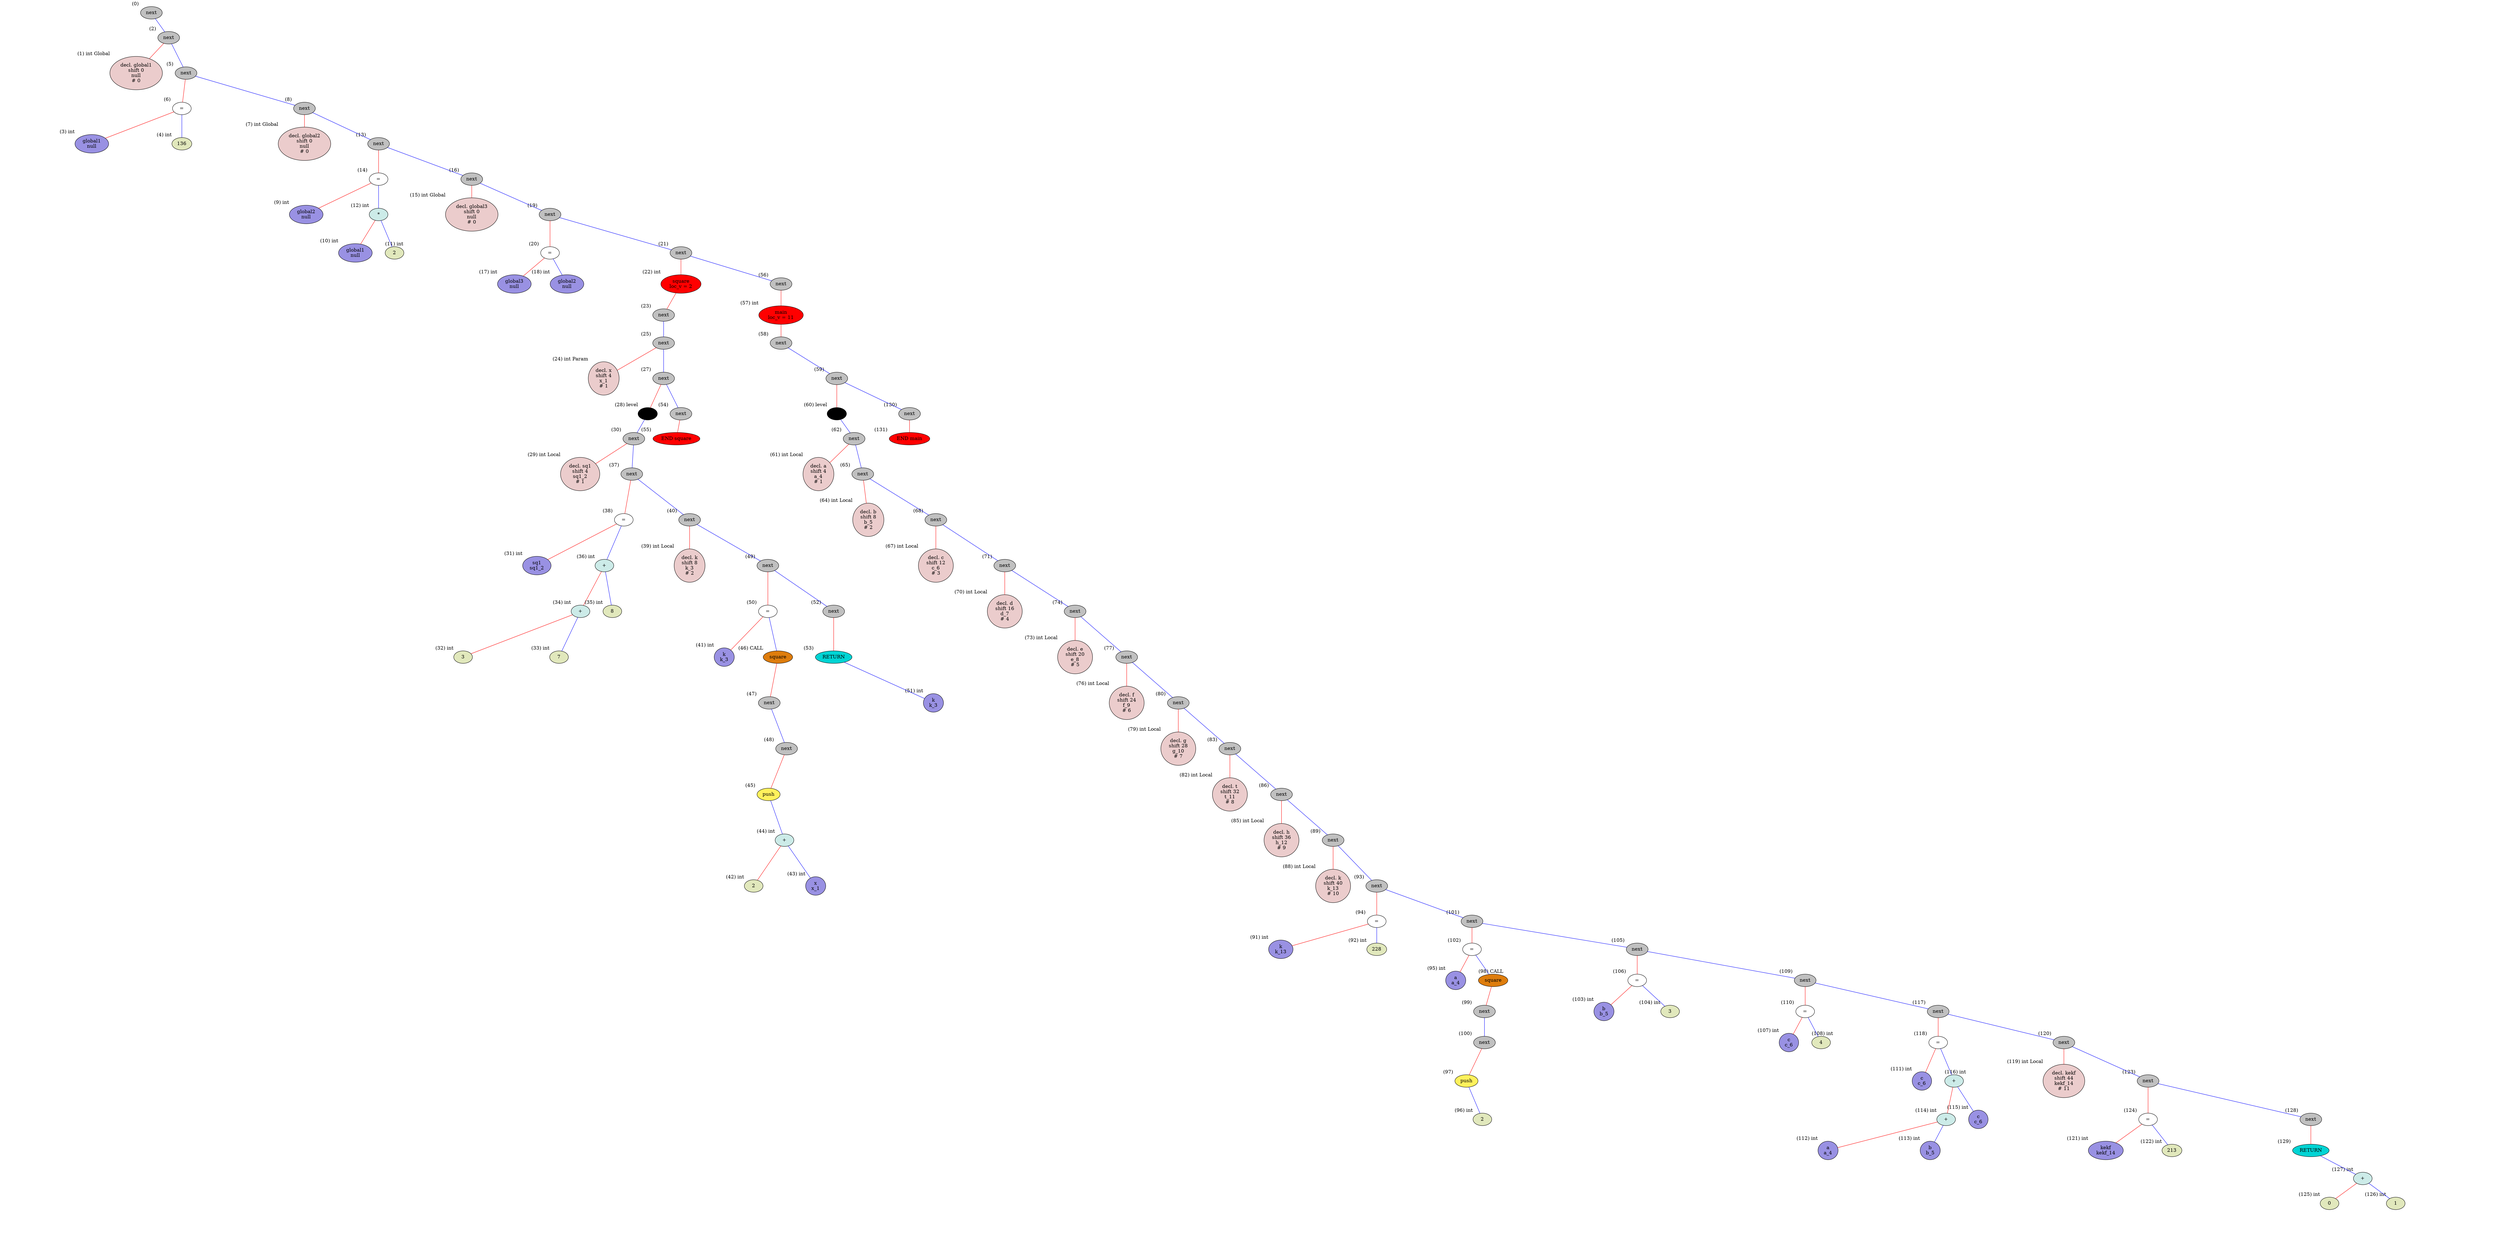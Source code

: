 graph binary {
	dpi="90";
 splines="line"  
v0[style=filled, fillcolor=grey]
v0[label="next"]
v0[xlabel="(0) "]
v0center[style=invis, width=0, label=""];
v0 -- v0center[style=invis]
v0notVisibleL[style=invis]
v0 -- v0notVisibleL[style=invis]
v0 -- v2[color="blue"]
{
	rank=same v0notVisibleL -- v0center -- v2  [style=invis]
} 
v2[style=filled, fillcolor=grey]
v2[label="next"]
v2[xlabel="(2) "]
v2center[style=invis, width=0, label=""];
v2 -- v2center[style=invis]
v2 -- v1[color="red"]
v2 -- v5[color="blue"]
{
	rank=same v1 -- v2center -- v5  [style=invis]
} 
v1[style=filled, fillcolor="#ebcccc"]
v1[label="decl. global1
shift 0
null
# 0"]
v1[xlabel="(1) int Global"]
v1center[style=invis, width=0, label=""];
v1 -- v1center[style=invis]
v1notVisibleL[style=invis]
v1 -- v1notVisibleL[style=invis][style=invis]
v1notVisibleR[style=invis]
v1 -- v1notVisibleR[style=invis][style=invis]
{
	rank=same v1notVisibleL -- v1center -- v1notVisibleR  [style=invis]
} 
v5[style=filled, fillcolor=grey]
v5[label="next"]
v5[xlabel="(5) "]
v5center[style=invis, width=0, label=""];
v5 -- v5center[style=invis]
v5 -- v6[color="red"]
v5 -- v8[color="blue"]
{
	rank=same v6 -- v5center -- v8  [style=invis]
} 
v6[style=filled, fillcolor=white]
v6[label="="]
v6[xlabel="(6) "]
v6center[style=invis, width=0, label=""];
v6 -- v6center[style=invis]
v6 -- v3[color="red"]
v6 -- v4[color="blue"]
{
	rank=same v3 -- v6center -- v4  [style=invis]
} 
v3[style=filled, fillcolor="#9991e3"]
v3[label="global1
null"]
v3[xlabel="(3) int"]
v3center[style=invis, width=0, label=""];
v3 -- v3center[style=invis]
v3notVisibleL[style=invis]
v3 -- v3notVisibleL[style=invis][style=invis]
v3notVisibleR[style=invis]
v3 -- v3notVisibleR[style=invis][style=invis]
{
	rank=same v3notVisibleL -- v3center -- v3notVisibleR  [style=invis]
} 
v4[style=filled, fillcolor="#e1e8bc"]
v4[label="136"]
v4[xlabel="(4) int"]
v4center[style=invis, width=0, label=""];
v4 -- v4center[style=invis]
v4notVisibleL[style=invis]
v4 -- v4notVisibleL[style=invis][style=invis]
v4notVisibleR[style=invis]
v4 -- v4notVisibleR[style=invis][style=invis]
{
	rank=same v4notVisibleL -- v4center -- v4notVisibleR  [style=invis]
} 
v8[style=filled, fillcolor=grey]
v8[label="next"]
v8[xlabel="(8) "]
v8center[style=invis, width=0, label=""];
v8 -- v8center[style=invis]
v8 -- v7[color="red"]
v8 -- v13[color="blue"]
{
	rank=same v7 -- v8center -- v13  [style=invis]
} 
v7[style=filled, fillcolor="#ebcccc"]
v7[label="decl. global2
shift 0
null
# 0"]
v7[xlabel="(7) int Global"]
v7center[style=invis, width=0, label=""];
v7 -- v7center[style=invis]
v7notVisibleL[style=invis]
v7 -- v7notVisibleL[style=invis][style=invis]
v7notVisibleR[style=invis]
v7 -- v7notVisibleR[style=invis][style=invis]
{
	rank=same v7notVisibleL -- v7center -- v7notVisibleR  [style=invis]
} 
v13[style=filled, fillcolor=grey]
v13[label="next"]
v13[xlabel="(13) "]
v13center[style=invis, width=0, label=""];
v13 -- v13center[style=invis]
v13 -- v14[color="red"]
v13 -- v16[color="blue"]
{
	rank=same v14 -- v13center -- v16  [style=invis]
} 
v14[style=filled, fillcolor=white]
v14[label="="]
v14[xlabel="(14) "]
v14center[style=invis, width=0, label=""];
v14 -- v14center[style=invis]
v14 -- v9[color="red"]
v14 -- v12[color="blue"]
{
	rank=same v9 -- v14center -- v12  [style=invis]
} 
v9[style=filled, fillcolor="#9991e3"]
v9[label="global2
null"]
v9[xlabel="(9) int"]
v9center[style=invis, width=0, label=""];
v9 -- v9center[style=invis]
v9notVisibleL[style=invis]
v9 -- v9notVisibleL[style=invis][style=invis]
v9notVisibleR[style=invis]
v9 -- v9notVisibleR[style=invis][style=invis]
{
	rank=same v9notVisibleL -- v9center -- v9notVisibleR  [style=invis]
} 
v12[style=filled, fillcolor="#ccebe8"]
v12[label="*"]
v12[xlabel="(12) int"]
v12center[style=invis, width=0, label=""];
v12 -- v12center[style=invis]
v12 -- v10[color="red"]
v12 -- v11[color="blue"]
{
	rank=same v10 -- v12center -- v11  [style=invis]
} 
v10[style=filled, fillcolor="#9991e3"]
v10[label="global1
null"]
v10[xlabel="(10) int"]
v10center[style=invis, width=0, label=""];
v10 -- v10center[style=invis]
v10notVisibleL[style=invis]
v10 -- v10notVisibleL[style=invis][style=invis]
v10notVisibleR[style=invis]
v10 -- v10notVisibleR[style=invis][style=invis]
{
	rank=same v10notVisibleL -- v10center -- v10notVisibleR  [style=invis]
} 
v11[style=filled, fillcolor="#e1e8bc"]
v11[label="2"]
v11[xlabel="(11) int"]
v11center[style=invis, width=0, label=""];
v11 -- v11center[style=invis]
v11notVisibleL[style=invis]
v11 -- v11notVisibleL[style=invis][style=invis]
v11notVisibleR[style=invis]
v11 -- v11notVisibleR[style=invis][style=invis]
{
	rank=same v11notVisibleL -- v11center -- v11notVisibleR  [style=invis]
} 
v16[style=filled, fillcolor=grey]
v16[label="next"]
v16[xlabel="(16) "]
v16center[style=invis, width=0, label=""];
v16 -- v16center[style=invis]
v16 -- v15[color="red"]
v16 -- v19[color="blue"]
{
	rank=same v15 -- v16center -- v19  [style=invis]
} 
v15[style=filled, fillcolor="#ebcccc"]
v15[label="decl. global3
shift 0
null
# 0"]
v15[xlabel="(15) int Global"]
v15center[style=invis, width=0, label=""];
v15 -- v15center[style=invis]
v15notVisibleL[style=invis]
v15 -- v15notVisibleL[style=invis][style=invis]
v15notVisibleR[style=invis]
v15 -- v15notVisibleR[style=invis][style=invis]
{
	rank=same v15notVisibleL -- v15center -- v15notVisibleR  [style=invis]
} 
v19[style=filled, fillcolor=grey]
v19[label="next"]
v19[xlabel="(19) "]
v19center[style=invis, width=0, label=""];
v19 -- v19center[style=invis]
v19 -- v20[color="red"]
v19 -- v21[color="blue"]
{
	rank=same v20 -- v19center -- v21  [style=invis]
} 
v20[style=filled, fillcolor=white]
v20[label="="]
v20[xlabel="(20) "]
v20center[style=invis, width=0, label=""];
v20 -- v20center[style=invis]
v20 -- v17[color="red"]
v20 -- v18[color="blue"]
{
	rank=same v17 -- v20center -- v18  [style=invis]
} 
v17[style=filled, fillcolor="#9991e3"]
v17[label="global3
null"]
v17[xlabel="(17) int"]
v17center[style=invis, width=0, label=""];
v17 -- v17center[style=invis]
v17notVisibleL[style=invis]
v17 -- v17notVisibleL[style=invis][style=invis]
v17notVisibleR[style=invis]
v17 -- v17notVisibleR[style=invis][style=invis]
{
	rank=same v17notVisibleL -- v17center -- v17notVisibleR  [style=invis]
} 
v18[style=filled, fillcolor="#9991e3"]
v18[label="global2
null"]
v18[xlabel="(18) int"]
v18center[style=invis, width=0, label=""];
v18 -- v18center[style=invis]
v18notVisibleL[style=invis]
v18 -- v18notVisibleL[style=invis][style=invis]
v18notVisibleR[style=invis]
v18 -- v18notVisibleR[style=invis][style=invis]
{
	rank=same v18notVisibleL -- v18center -- v18notVisibleR  [style=invis]
} 
v21[style=filled, fillcolor=grey]
v21[label="next"]
v21[xlabel="(21) "]
v21center[style=invis, width=0, label=""];
v21 -- v21center[style=invis]
v21 -- v22[color="red"]
v21 -- v56[color="blue"]
{
	rank=same v22 -- v21center -- v56  [style=invis]
} 
v22[style=filled, fillcolor=red]
v22[label="square
loc_v = 2"]
v22[xlabel="(22) int"]
v22center[style=invis, width=0, label=""];
v22 -- v22center[style=invis]
v22 -- v23[color="red"]
v22notVisibleR[style=invis]
v22 -- v22notVisibleR[style=invis]
{
	rank=same v23 -- v22center -- v22notVisibleR  [style=invis]
} 
v23[style=filled, fillcolor=grey]
v23[label="next"]
v23[xlabel="(23) "]
v23center[style=invis, width=0, label=""];
v23 -- v23center[style=invis]
v23notVisibleL[style=invis]
v23 -- v23notVisibleL[style=invis]
v23 -- v25[color="blue"]
{
	rank=same v23notVisibleL -- v23center -- v25  [style=invis]
} 
v25[style=filled, fillcolor=grey]
v25[label="next"]
v25[xlabel="(25) "]
v25center[style=invis, width=0, label=""];
v25 -- v25center[style=invis]
v25 -- v24[color="red"]
v25 -- v27[color="blue"]
{
	rank=same v24 -- v25center -- v27  [style=invis]
} 
v24[style=filled, fillcolor="#ebcccc"]
v24[label="decl. x
shift 4
x_1
# 1"]
v24[xlabel="(24) int Param"]
v24center[style=invis, width=0, label=""];
v24 -- v24center[style=invis]
v24notVisibleL[style=invis]
v24 -- v24notVisibleL[style=invis][style=invis]
v24notVisibleR[style=invis]
v24 -- v24notVisibleR[style=invis][style=invis]
{
	rank=same v24notVisibleL -- v24center -- v24notVisibleR  [style=invis]
} 
v27[style=filled, fillcolor=grey]
v27[label="next"]
v27[xlabel="(27) "]
v27center[style=invis, width=0, label=""];
v27 -- v27center[style=invis]
v27 -- v28[color="red"]
v27 -- v54[color="blue"]
{
	rank=same v28 -- v27center -- v54  [style=invis]
} 
v28[style=filled, fillcolor="#000000"]
v28[xlabel="(28) level"]
v28center[style=invis, width=0, label=""];
v28 -- v28center[style=invis]
v28notVisibleL[style=invis]
v28 -- v28notVisibleL[style=invis]
v28 -- v30[color="blue"]
{
	rank=same v28notVisibleL -- v28center -- v30  [style=invis]
} 
v30[style=filled, fillcolor=grey]
v30[label="next"]
v30[xlabel="(30) "]
v30center[style=invis, width=0, label=""];
v30 -- v30center[style=invis]
v30 -- v29[color="red"]
v30 -- v37[color="blue"]
{
	rank=same v29 -- v30center -- v37  [style=invis]
} 
v29[style=filled, fillcolor="#ebcccc"]
v29[label="decl. sq1
shift 4
sq1_2
# 1"]
v29[xlabel="(29) int Local"]
v29center[style=invis, width=0, label=""];
v29 -- v29center[style=invis]
v29notVisibleL[style=invis]
v29 -- v29notVisibleL[style=invis][style=invis]
v29notVisibleR[style=invis]
v29 -- v29notVisibleR[style=invis][style=invis]
{
	rank=same v29notVisibleL -- v29center -- v29notVisibleR  [style=invis]
} 
v37[style=filled, fillcolor=grey]
v37[label="next"]
v37[xlabel="(37) "]
v37center[style=invis, width=0, label=""];
v37 -- v37center[style=invis]
v37 -- v38[color="red"]
v37 -- v40[color="blue"]
{
	rank=same v38 -- v37center -- v40  [style=invis]
} 
v38[style=filled, fillcolor=white]
v38[label="="]
v38[xlabel="(38) "]
v38center[style=invis, width=0, label=""];
v38 -- v38center[style=invis]
v38 -- v31[color="red"]
v38 -- v36[color="blue"]
{
	rank=same v31 -- v38center -- v36  [style=invis]
} 
v31[style=filled, fillcolor="#9991e3"]
v31[label="sq1
sq1_2"]
v31[xlabel="(31) int"]
v31center[style=invis, width=0, label=""];
v31 -- v31center[style=invis]
v31notVisibleL[style=invis]
v31 -- v31notVisibleL[style=invis][style=invis]
v31notVisibleR[style=invis]
v31 -- v31notVisibleR[style=invis][style=invis]
{
	rank=same v31notVisibleL -- v31center -- v31notVisibleR  [style=invis]
} 
v36[style=filled, fillcolor="#ccebe8"]
v36[label="+"]
v36[xlabel="(36) int"]
v36center[style=invis, width=0, label=""];
v36 -- v36center[style=invis]
v36 -- v34[color="red"]
v36 -- v35[color="blue"]
{
	rank=same v34 -- v36center -- v35  [style=invis]
} 
v34[style=filled, fillcolor="#ccebe8"]
v34[label="+"]
v34[xlabel="(34) int"]
v34center[style=invis, width=0, label=""];
v34 -- v34center[style=invis]
v34 -- v32[color="red"]
v34 -- v33[color="blue"]
{
	rank=same v32 -- v34center -- v33  [style=invis]
} 
v32[style=filled, fillcolor="#e1e8bc"]
v32[label="3"]
v32[xlabel="(32) int"]
v32center[style=invis, width=0, label=""];
v32 -- v32center[style=invis]
v32notVisibleL[style=invis]
v32 -- v32notVisibleL[style=invis][style=invis]
v32notVisibleR[style=invis]
v32 -- v32notVisibleR[style=invis][style=invis]
{
	rank=same v32notVisibleL -- v32center -- v32notVisibleR  [style=invis]
} 
v33[style=filled, fillcolor="#e1e8bc"]
v33[label="7"]
v33[xlabel="(33) int"]
v33center[style=invis, width=0, label=""];
v33 -- v33center[style=invis]
v33notVisibleL[style=invis]
v33 -- v33notVisibleL[style=invis][style=invis]
v33notVisibleR[style=invis]
v33 -- v33notVisibleR[style=invis][style=invis]
{
	rank=same v33notVisibleL -- v33center -- v33notVisibleR  [style=invis]
} 
v35[style=filled, fillcolor="#e1e8bc"]
v35[label="8"]
v35[xlabel="(35) int"]
v35center[style=invis, width=0, label=""];
v35 -- v35center[style=invis]
v35notVisibleL[style=invis]
v35 -- v35notVisibleL[style=invis][style=invis]
v35notVisibleR[style=invis]
v35 -- v35notVisibleR[style=invis][style=invis]
{
	rank=same v35notVisibleL -- v35center -- v35notVisibleR  [style=invis]
} 
v40[style=filled, fillcolor=grey]
v40[label="next"]
v40[xlabel="(40) "]
v40center[style=invis, width=0, label=""];
v40 -- v40center[style=invis]
v40 -- v39[color="red"]
v40 -- v49[color="blue"]
{
	rank=same v39 -- v40center -- v49  [style=invis]
} 
v39[style=filled, fillcolor="#ebcccc"]
v39[label="decl. k
shift 8
k_3
# 2"]
v39[xlabel="(39) int Local"]
v39center[style=invis, width=0, label=""];
v39 -- v39center[style=invis]
v39notVisibleL[style=invis]
v39 -- v39notVisibleL[style=invis][style=invis]
v39notVisibleR[style=invis]
v39 -- v39notVisibleR[style=invis][style=invis]
{
	rank=same v39notVisibleL -- v39center -- v39notVisibleR  [style=invis]
} 
v49[style=filled, fillcolor=grey]
v49[label="next"]
v49[xlabel="(49) "]
v49center[style=invis, width=0, label=""];
v49 -- v49center[style=invis]
v49 -- v50[color="red"]
v49 -- v52[color="blue"]
{
	rank=same v50 -- v49center -- v52  [style=invis]
} 
v50[style=filled, fillcolor=white]
v50[label="="]
v50[xlabel="(50) "]
v50center[style=invis, width=0, label=""];
v50 -- v50center[style=invis]
v50 -- v41[color="red"]
v50 -- v46[color="blue"]
{
	rank=same v41 -- v50center -- v46  [style=invis]
} 
v41[style=filled, fillcolor="#9991e3"]
v41[label="k
k_3"]
v41[xlabel="(41) int"]
v41center[style=invis, width=0, label=""];
v41 -- v41center[style=invis]
v41notVisibleL[style=invis]
v41 -- v41notVisibleL[style=invis][style=invis]
v41notVisibleR[style=invis]
v41 -- v41notVisibleR[style=invis][style=invis]
{
	rank=same v41notVisibleL -- v41center -- v41notVisibleR  [style=invis]
} 
v46[style=filled, fillcolor="#de7d0d"]
v46[label="square"]
v46[xlabel="(46) CALL"]
v46center[style=invis, width=0, label=""];
v46 -- v46center[style=invis]
v46 -- v47[color="red"]
v46notVisibleR[style=invis]
v46 -- v46notVisibleR[style=invis]
{
	rank=same v47 -- v46center -- v46notVisibleR  [style=invis]
} 
v47[style=filled, fillcolor=grey]
v47[label="next"]
v47[xlabel="(47) "]
v47center[style=invis, width=0, label=""];
v47 -- v47center[style=invis]
v47notVisibleL[style=invis]
v47 -- v47notVisibleL[style=invis]
v47 -- v48[color="blue"]
{
	rank=same v47notVisibleL -- v47center -- v48  [style=invis]
} 
v48[style=filled, fillcolor=grey]
v48[label="next"]
v48[xlabel="(48) "]
v48center[style=invis, width=0, label=""];
v48 -- v48center[style=invis]
v48 -- v45[color="red"]
v48notVisibleR[style=invis]
v48 -- v48notVisibleR[style=invis]
{
	rank=same v45 -- v48center -- v48notVisibleR  [style=invis]
} 
v45[style=filled, fillcolor="#fff15c"]
v45[label="push"]
v45[xlabel="(45) "]
v45center[style=invis, width=0, label=""];
v45 -- v45center[style=invis]
v45notVisibleL[style=invis]
v45 -- v45notVisibleL[style=invis]
v45 -- v44[color="blue"]
{
	rank=same v45notVisibleL -- v45center -- v44  [style=invis]
} 
v44[style=filled, fillcolor="#ccebe8"]
v44[label="+"]
v44[xlabel="(44) int"]
v44center[style=invis, width=0, label=""];
v44 -- v44center[style=invis]
v44 -- v42[color="red"]
v44 -- v43[color="blue"]
{
	rank=same v42 -- v44center -- v43  [style=invis]
} 
v42[style=filled, fillcolor="#e1e8bc"]
v42[label="2"]
v42[xlabel="(42) int"]
v42center[style=invis, width=0, label=""];
v42 -- v42center[style=invis]
v42notVisibleL[style=invis]
v42 -- v42notVisibleL[style=invis][style=invis]
v42notVisibleR[style=invis]
v42 -- v42notVisibleR[style=invis][style=invis]
{
	rank=same v42notVisibleL -- v42center -- v42notVisibleR  [style=invis]
} 
v43[style=filled, fillcolor="#9991e3"]
v43[label="x
x_1"]
v43[xlabel="(43) int"]
v43center[style=invis, width=0, label=""];
v43 -- v43center[style=invis]
v43notVisibleL[style=invis]
v43 -- v43notVisibleL[style=invis][style=invis]
v43notVisibleR[style=invis]
v43 -- v43notVisibleR[style=invis][style=invis]
{
	rank=same v43notVisibleL -- v43center -- v43notVisibleR  [style=invis]
} 
v52[style=filled, fillcolor=grey]
v52[label="next"]
v52[xlabel="(52) "]
v52center[style=invis, width=0, label=""];
v52 -- v52center[style=invis]
v52 -- v53[color="red"]
v52notVisibleR[style=invis]
v52 -- v52notVisibleR[style=invis]
{
	rank=same v53 -- v52center -- v52notVisibleR  [style=invis]
} 
v53[style=filled, fillcolor="#00d4d4"]
v53[label="RETURN"]
v53[xlabel="(53) "]
v53center[style=invis, width=0, label=""];
v53 -- v53center[style=invis]
v53notVisibleL[style=invis]
v53 -- v53notVisibleL[style=invis]
v53 -- v51[color="blue"]
{
	rank=same v53notVisibleL -- v53center -- v51  [style=invis]
} 
v51[style=filled, fillcolor="#9991e3"]
v51[label="k
k_3"]
v51[xlabel="(51) int"]
v51center[style=invis, width=0, label=""];
v51 -- v51center[style=invis]
v51notVisibleL[style=invis]
v51 -- v51notVisibleL[style=invis][style=invis]
v51notVisibleR[style=invis]
v51 -- v51notVisibleR[style=invis][style=invis]
{
	rank=same v51notVisibleL -- v51center -- v51notVisibleR  [style=invis]
} 
v54[style=filled, fillcolor=grey]
v54[label="next"]
v54[xlabel="(54) "]
v54center[style=invis, width=0, label=""];
v54 -- v54center[style=invis]
v54 -- v55[color="red"]
v54notVisibleR[style=invis]
v54 -- v54notVisibleR[style=invis]
{
	rank=same v55 -- v54center -- v54notVisibleR  [style=invis]
} 
v55[style=filled, fillcolor=red]
v55[label="END square"]
v55[xlabel="(55) "]
v55center[style=invis, width=0, label=""];
v55 -- v55center[style=invis]
v55notVisibleL[style=invis]
v55 -- v55notVisibleL[style=invis][style=invis]
v55notVisibleR[style=invis]
v55 -- v55notVisibleR[style=invis][style=invis]
{
	rank=same v55notVisibleL -- v55center -- v55notVisibleR  [style=invis]
} 
v56[style=filled, fillcolor=grey]
v56[label="next"]
v56[xlabel="(56) "]
v56center[style=invis, width=0, label=""];
v56 -- v56center[style=invis]
v56 -- v57[color="red"]
v56notVisibleR[style=invis]
v56 -- v56notVisibleR[style=invis]
{
	rank=same v57 -- v56center -- v56notVisibleR  [style=invis]
} 
v57[style=filled, fillcolor=red]
v57[label="main
loc_v = 11"]
v57[xlabel="(57) int"]
v57center[style=invis, width=0, label=""];
v57 -- v57center[style=invis]
v57 -- v58[color="red"]
v57notVisibleR[style=invis]
v57 -- v57notVisibleR[style=invis]
{
	rank=same v58 -- v57center -- v57notVisibleR  [style=invis]
} 
v58[style=filled, fillcolor=grey]
v58[label="next"]
v58[xlabel="(58) "]
v58center[style=invis, width=0, label=""];
v58 -- v58center[style=invis]
v58notVisibleL[style=invis]
v58 -- v58notVisibleL[style=invis]
v58 -- v59[color="blue"]
{
	rank=same v58notVisibleL -- v58center -- v59  [style=invis]
} 
v59[style=filled, fillcolor=grey]
v59[label="next"]
v59[xlabel="(59) "]
v59center[style=invis, width=0, label=""];
v59 -- v59center[style=invis]
v59 -- v60[color="red"]
v59 -- v130[color="blue"]
{
	rank=same v60 -- v59center -- v130  [style=invis]
} 
v60[style=filled, fillcolor="#000000"]
v60[xlabel="(60) level"]
v60center[style=invis, width=0, label=""];
v60 -- v60center[style=invis]
v60notVisibleL[style=invis]
v60 -- v60notVisibleL[style=invis]
v60 -- v62[color="blue"]
{
	rank=same v60notVisibleL -- v60center -- v62  [style=invis]
} 
v62[style=filled, fillcolor=grey]
v62[label="next"]
v62[xlabel="(62) "]
v62center[style=invis, width=0, label=""];
v62 -- v62center[style=invis]
v62 -- v61[color="red"]
v62 -- v65[color="blue"]
{
	rank=same v61 -- v62center -- v65  [style=invis]
} 
v61[style=filled, fillcolor="#ebcccc"]
v61[label="decl. a
shift 4
a_4
# 1"]
v61[xlabel="(61) int Local"]
v61center[style=invis, width=0, label=""];
v61 -- v61center[style=invis]
v61notVisibleL[style=invis]
v61 -- v61notVisibleL[style=invis][style=invis]
v61notVisibleR[style=invis]
v61 -- v61notVisibleR[style=invis][style=invis]
{
	rank=same v61notVisibleL -- v61center -- v61notVisibleR  [style=invis]
} 
v65[style=filled, fillcolor=grey]
v65[label="next"]
v65[xlabel="(65) "]
v65center[style=invis, width=0, label=""];
v65 -- v65center[style=invis]
v65 -- v64[color="red"]
v65 -- v68[color="blue"]
{
	rank=same v64 -- v65center -- v68  [style=invis]
} 
v64[style=filled, fillcolor="#ebcccc"]
v64[label="decl. b
shift 8
b_5
# 2"]
v64[xlabel="(64) int Local"]
v64center[style=invis, width=0, label=""];
v64 -- v64center[style=invis]
v64notVisibleL[style=invis]
v64 -- v64notVisibleL[style=invis][style=invis]
v64notVisibleR[style=invis]
v64 -- v64notVisibleR[style=invis][style=invis]
{
	rank=same v64notVisibleL -- v64center -- v64notVisibleR  [style=invis]
} 
v68[style=filled, fillcolor=grey]
v68[label="next"]
v68[xlabel="(68) "]
v68center[style=invis, width=0, label=""];
v68 -- v68center[style=invis]
v68 -- v67[color="red"]
v68 -- v71[color="blue"]
{
	rank=same v67 -- v68center -- v71  [style=invis]
} 
v67[style=filled, fillcolor="#ebcccc"]
v67[label="decl. c
shift 12
c_6
# 3"]
v67[xlabel="(67) int Local"]
v67center[style=invis, width=0, label=""];
v67 -- v67center[style=invis]
v67notVisibleL[style=invis]
v67 -- v67notVisibleL[style=invis][style=invis]
v67notVisibleR[style=invis]
v67 -- v67notVisibleR[style=invis][style=invis]
{
	rank=same v67notVisibleL -- v67center -- v67notVisibleR  [style=invis]
} 
v71[style=filled, fillcolor=grey]
v71[label="next"]
v71[xlabel="(71) "]
v71center[style=invis, width=0, label=""];
v71 -- v71center[style=invis]
v71 -- v70[color="red"]
v71 -- v74[color="blue"]
{
	rank=same v70 -- v71center -- v74  [style=invis]
} 
v70[style=filled, fillcolor="#ebcccc"]
v70[label="decl. d
shift 16
d_7
# 4"]
v70[xlabel="(70) int Local"]
v70center[style=invis, width=0, label=""];
v70 -- v70center[style=invis]
v70notVisibleL[style=invis]
v70 -- v70notVisibleL[style=invis][style=invis]
v70notVisibleR[style=invis]
v70 -- v70notVisibleR[style=invis][style=invis]
{
	rank=same v70notVisibleL -- v70center -- v70notVisibleR  [style=invis]
} 
v74[style=filled, fillcolor=grey]
v74[label="next"]
v74[xlabel="(74) "]
v74center[style=invis, width=0, label=""];
v74 -- v74center[style=invis]
v74 -- v73[color="red"]
v74 -- v77[color="blue"]
{
	rank=same v73 -- v74center -- v77  [style=invis]
} 
v73[style=filled, fillcolor="#ebcccc"]
v73[label="decl. e
shift 20
e_8
# 5"]
v73[xlabel="(73) int Local"]
v73center[style=invis, width=0, label=""];
v73 -- v73center[style=invis]
v73notVisibleL[style=invis]
v73 -- v73notVisibleL[style=invis][style=invis]
v73notVisibleR[style=invis]
v73 -- v73notVisibleR[style=invis][style=invis]
{
	rank=same v73notVisibleL -- v73center -- v73notVisibleR  [style=invis]
} 
v77[style=filled, fillcolor=grey]
v77[label="next"]
v77[xlabel="(77) "]
v77center[style=invis, width=0, label=""];
v77 -- v77center[style=invis]
v77 -- v76[color="red"]
v77 -- v80[color="blue"]
{
	rank=same v76 -- v77center -- v80  [style=invis]
} 
v76[style=filled, fillcolor="#ebcccc"]
v76[label="decl. f
shift 24
f_9
# 6"]
v76[xlabel="(76) int Local"]
v76center[style=invis, width=0, label=""];
v76 -- v76center[style=invis]
v76notVisibleL[style=invis]
v76 -- v76notVisibleL[style=invis][style=invis]
v76notVisibleR[style=invis]
v76 -- v76notVisibleR[style=invis][style=invis]
{
	rank=same v76notVisibleL -- v76center -- v76notVisibleR  [style=invis]
} 
v80[style=filled, fillcolor=grey]
v80[label="next"]
v80[xlabel="(80) "]
v80center[style=invis, width=0, label=""];
v80 -- v80center[style=invis]
v80 -- v79[color="red"]
v80 -- v83[color="blue"]
{
	rank=same v79 -- v80center -- v83  [style=invis]
} 
v79[style=filled, fillcolor="#ebcccc"]
v79[label="decl. g
shift 28
g_10
# 7"]
v79[xlabel="(79) int Local"]
v79center[style=invis, width=0, label=""];
v79 -- v79center[style=invis]
v79notVisibleL[style=invis]
v79 -- v79notVisibleL[style=invis][style=invis]
v79notVisibleR[style=invis]
v79 -- v79notVisibleR[style=invis][style=invis]
{
	rank=same v79notVisibleL -- v79center -- v79notVisibleR  [style=invis]
} 
v83[style=filled, fillcolor=grey]
v83[label="next"]
v83[xlabel="(83) "]
v83center[style=invis, width=0, label=""];
v83 -- v83center[style=invis]
v83 -- v82[color="red"]
v83 -- v86[color="blue"]
{
	rank=same v82 -- v83center -- v86  [style=invis]
} 
v82[style=filled, fillcolor="#ebcccc"]
v82[label="decl. t
shift 32
t_11
# 8"]
v82[xlabel="(82) int Local"]
v82center[style=invis, width=0, label=""];
v82 -- v82center[style=invis]
v82notVisibleL[style=invis]
v82 -- v82notVisibleL[style=invis][style=invis]
v82notVisibleR[style=invis]
v82 -- v82notVisibleR[style=invis][style=invis]
{
	rank=same v82notVisibleL -- v82center -- v82notVisibleR  [style=invis]
} 
v86[style=filled, fillcolor=grey]
v86[label="next"]
v86[xlabel="(86) "]
v86center[style=invis, width=0, label=""];
v86 -- v86center[style=invis]
v86 -- v85[color="red"]
v86 -- v89[color="blue"]
{
	rank=same v85 -- v86center -- v89  [style=invis]
} 
v85[style=filled, fillcolor="#ebcccc"]
v85[label="decl. h
shift 36
h_12
# 9"]
v85[xlabel="(85) int Local"]
v85center[style=invis, width=0, label=""];
v85 -- v85center[style=invis]
v85notVisibleL[style=invis]
v85 -- v85notVisibleL[style=invis][style=invis]
v85notVisibleR[style=invis]
v85 -- v85notVisibleR[style=invis][style=invis]
{
	rank=same v85notVisibleL -- v85center -- v85notVisibleR  [style=invis]
} 
v89[style=filled, fillcolor=grey]
v89[label="next"]
v89[xlabel="(89) "]
v89center[style=invis, width=0, label=""];
v89 -- v89center[style=invis]
v89 -- v88[color="red"]
v89 -- v93[color="blue"]
{
	rank=same v88 -- v89center -- v93  [style=invis]
} 
v88[style=filled, fillcolor="#ebcccc"]
v88[label="decl. k
shift 40
k_13
# 10"]
v88[xlabel="(88) int Local"]
v88center[style=invis, width=0, label=""];
v88 -- v88center[style=invis]
v88notVisibleL[style=invis]
v88 -- v88notVisibleL[style=invis][style=invis]
v88notVisibleR[style=invis]
v88 -- v88notVisibleR[style=invis][style=invis]
{
	rank=same v88notVisibleL -- v88center -- v88notVisibleR  [style=invis]
} 
v93[style=filled, fillcolor=grey]
v93[label="next"]
v93[xlabel="(93) "]
v93center[style=invis, width=0, label=""];
v93 -- v93center[style=invis]
v93 -- v94[color="red"]
v93 -- v101[color="blue"]
{
	rank=same v94 -- v93center -- v101  [style=invis]
} 
v94[style=filled, fillcolor=white]
v94[label="="]
v94[xlabel="(94) "]
v94center[style=invis, width=0, label=""];
v94 -- v94center[style=invis]
v94 -- v91[color="red"]
v94 -- v92[color="blue"]
{
	rank=same v91 -- v94center -- v92  [style=invis]
} 
v91[style=filled, fillcolor="#9991e3"]
v91[label="k
k_13"]
v91[xlabel="(91) int"]
v91center[style=invis, width=0, label=""];
v91 -- v91center[style=invis]
v91notVisibleL[style=invis]
v91 -- v91notVisibleL[style=invis][style=invis]
v91notVisibleR[style=invis]
v91 -- v91notVisibleR[style=invis][style=invis]
{
	rank=same v91notVisibleL -- v91center -- v91notVisibleR  [style=invis]
} 
v92[style=filled, fillcolor="#e1e8bc"]
v92[label="228"]
v92[xlabel="(92) int"]
v92center[style=invis, width=0, label=""];
v92 -- v92center[style=invis]
v92notVisibleL[style=invis]
v92 -- v92notVisibleL[style=invis][style=invis]
v92notVisibleR[style=invis]
v92 -- v92notVisibleR[style=invis][style=invis]
{
	rank=same v92notVisibleL -- v92center -- v92notVisibleR  [style=invis]
} 
v101[style=filled, fillcolor=grey]
v101[label="next"]
v101[xlabel="(101) "]
v101center[style=invis, width=0, label=""];
v101 -- v101center[style=invis]
v101 -- v102[color="red"]
v101 -- v105[color="blue"]
{
	rank=same v102 -- v101center -- v105  [style=invis]
} 
v102[style=filled, fillcolor=white]
v102[label="="]
v102[xlabel="(102) "]
v102center[style=invis, width=0, label=""];
v102 -- v102center[style=invis]
v102 -- v95[color="red"]
v102 -- v98[color="blue"]
{
	rank=same v95 -- v102center -- v98  [style=invis]
} 
v95[style=filled, fillcolor="#9991e3"]
v95[label="a
a_4"]
v95[xlabel="(95) int"]
v95center[style=invis, width=0, label=""];
v95 -- v95center[style=invis]
v95notVisibleL[style=invis]
v95 -- v95notVisibleL[style=invis][style=invis]
v95notVisibleR[style=invis]
v95 -- v95notVisibleR[style=invis][style=invis]
{
	rank=same v95notVisibleL -- v95center -- v95notVisibleR  [style=invis]
} 
v98[style=filled, fillcolor="#de7d0d"]
v98[label="square"]
v98[xlabel="(98) CALL"]
v98center[style=invis, width=0, label=""];
v98 -- v98center[style=invis]
v98 -- v99[color="red"]
v98notVisibleR[style=invis]
v98 -- v98notVisibleR[style=invis]
{
	rank=same v99 -- v98center -- v98notVisibleR  [style=invis]
} 
v99[style=filled, fillcolor=grey]
v99[label="next"]
v99[xlabel="(99) "]
v99center[style=invis, width=0, label=""];
v99 -- v99center[style=invis]
v99notVisibleL[style=invis]
v99 -- v99notVisibleL[style=invis]
v99 -- v100[color="blue"]
{
	rank=same v99notVisibleL -- v99center -- v100  [style=invis]
} 
v100[style=filled, fillcolor=grey]
v100[label="next"]
v100[xlabel="(100) "]
v100center[style=invis, width=0, label=""];
v100 -- v100center[style=invis]
v100 -- v97[color="red"]
v100notVisibleR[style=invis]
v100 -- v100notVisibleR[style=invis]
{
	rank=same v97 -- v100center -- v100notVisibleR  [style=invis]
} 
v97[style=filled, fillcolor="#fff15c"]
v97[label="push"]
v97[xlabel="(97) "]
v97center[style=invis, width=0, label=""];
v97 -- v97center[style=invis]
v97notVisibleL[style=invis]
v97 -- v97notVisibleL[style=invis]
v97 -- v96[color="blue"]
{
	rank=same v97notVisibleL -- v97center -- v96  [style=invis]
} 
v96[style=filled, fillcolor="#e1e8bc"]
v96[label="2"]
v96[xlabel="(96) int"]
v96center[style=invis, width=0, label=""];
v96 -- v96center[style=invis]
v96notVisibleL[style=invis]
v96 -- v96notVisibleL[style=invis][style=invis]
v96notVisibleR[style=invis]
v96 -- v96notVisibleR[style=invis][style=invis]
{
	rank=same v96notVisibleL -- v96center -- v96notVisibleR  [style=invis]
} 
v105[style=filled, fillcolor=grey]
v105[label="next"]
v105[xlabel="(105) "]
v105center[style=invis, width=0, label=""];
v105 -- v105center[style=invis]
v105 -- v106[color="red"]
v105 -- v109[color="blue"]
{
	rank=same v106 -- v105center -- v109  [style=invis]
} 
v106[style=filled, fillcolor=white]
v106[label="="]
v106[xlabel="(106) "]
v106center[style=invis, width=0, label=""];
v106 -- v106center[style=invis]
v106 -- v103[color="red"]
v106 -- v104[color="blue"]
{
	rank=same v103 -- v106center -- v104  [style=invis]
} 
v103[style=filled, fillcolor="#9991e3"]
v103[label="b
b_5"]
v103[xlabel="(103) int"]
v103center[style=invis, width=0, label=""];
v103 -- v103center[style=invis]
v103notVisibleL[style=invis]
v103 -- v103notVisibleL[style=invis][style=invis]
v103notVisibleR[style=invis]
v103 -- v103notVisibleR[style=invis][style=invis]
{
	rank=same v103notVisibleL -- v103center -- v103notVisibleR  [style=invis]
} 
v104[style=filled, fillcolor="#e1e8bc"]
v104[label="3"]
v104[xlabel="(104) int"]
v104center[style=invis, width=0, label=""];
v104 -- v104center[style=invis]
v104notVisibleL[style=invis]
v104 -- v104notVisibleL[style=invis][style=invis]
v104notVisibleR[style=invis]
v104 -- v104notVisibleR[style=invis][style=invis]
{
	rank=same v104notVisibleL -- v104center -- v104notVisibleR  [style=invis]
} 
v109[style=filled, fillcolor=grey]
v109[label="next"]
v109[xlabel="(109) "]
v109center[style=invis, width=0, label=""];
v109 -- v109center[style=invis]
v109 -- v110[color="red"]
v109 -- v117[color="blue"]
{
	rank=same v110 -- v109center -- v117  [style=invis]
} 
v110[style=filled, fillcolor=white]
v110[label="="]
v110[xlabel="(110) "]
v110center[style=invis, width=0, label=""];
v110 -- v110center[style=invis]
v110 -- v107[color="red"]
v110 -- v108[color="blue"]
{
	rank=same v107 -- v110center -- v108  [style=invis]
} 
v107[style=filled, fillcolor="#9991e3"]
v107[label="c
c_6"]
v107[xlabel="(107) int"]
v107center[style=invis, width=0, label=""];
v107 -- v107center[style=invis]
v107notVisibleL[style=invis]
v107 -- v107notVisibleL[style=invis][style=invis]
v107notVisibleR[style=invis]
v107 -- v107notVisibleR[style=invis][style=invis]
{
	rank=same v107notVisibleL -- v107center -- v107notVisibleR  [style=invis]
} 
v108[style=filled, fillcolor="#e1e8bc"]
v108[label="4"]
v108[xlabel="(108) int"]
v108center[style=invis, width=0, label=""];
v108 -- v108center[style=invis]
v108notVisibleL[style=invis]
v108 -- v108notVisibleL[style=invis][style=invis]
v108notVisibleR[style=invis]
v108 -- v108notVisibleR[style=invis][style=invis]
{
	rank=same v108notVisibleL -- v108center -- v108notVisibleR  [style=invis]
} 
v117[style=filled, fillcolor=grey]
v117[label="next"]
v117[xlabel="(117) "]
v117center[style=invis, width=0, label=""];
v117 -- v117center[style=invis]
v117 -- v118[color="red"]
v117 -- v120[color="blue"]
{
	rank=same v118 -- v117center -- v120  [style=invis]
} 
v118[style=filled, fillcolor=white]
v118[label="="]
v118[xlabel="(118) "]
v118center[style=invis, width=0, label=""];
v118 -- v118center[style=invis]
v118 -- v111[color="red"]
v118 -- v116[color="blue"]
{
	rank=same v111 -- v118center -- v116  [style=invis]
} 
v111[style=filled, fillcolor="#9991e3"]
v111[label="c
c_6"]
v111[xlabel="(111) int"]
v111center[style=invis, width=0, label=""];
v111 -- v111center[style=invis]
v111notVisibleL[style=invis]
v111 -- v111notVisibleL[style=invis][style=invis]
v111notVisibleR[style=invis]
v111 -- v111notVisibleR[style=invis][style=invis]
{
	rank=same v111notVisibleL -- v111center -- v111notVisibleR  [style=invis]
} 
v116[style=filled, fillcolor="#ccebe8"]
v116[label="+"]
v116[xlabel="(116) int"]
v116center[style=invis, width=0, label=""];
v116 -- v116center[style=invis]
v116 -- v114[color="red"]
v116 -- v115[color="blue"]
{
	rank=same v114 -- v116center -- v115  [style=invis]
} 
v114[style=filled, fillcolor="#ccebe8"]
v114[label="+"]
v114[xlabel="(114) int"]
v114center[style=invis, width=0, label=""];
v114 -- v114center[style=invis]
v114 -- v112[color="red"]
v114 -- v113[color="blue"]
{
	rank=same v112 -- v114center -- v113  [style=invis]
} 
v112[style=filled, fillcolor="#9991e3"]
v112[label="a
a_4"]
v112[xlabel="(112) int"]
v112center[style=invis, width=0, label=""];
v112 -- v112center[style=invis]
v112notVisibleL[style=invis]
v112 -- v112notVisibleL[style=invis][style=invis]
v112notVisibleR[style=invis]
v112 -- v112notVisibleR[style=invis][style=invis]
{
	rank=same v112notVisibleL -- v112center -- v112notVisibleR  [style=invis]
} 
v113[style=filled, fillcolor="#9991e3"]
v113[label="b
b_5"]
v113[xlabel="(113) int"]
v113center[style=invis, width=0, label=""];
v113 -- v113center[style=invis]
v113notVisibleL[style=invis]
v113 -- v113notVisibleL[style=invis][style=invis]
v113notVisibleR[style=invis]
v113 -- v113notVisibleR[style=invis][style=invis]
{
	rank=same v113notVisibleL -- v113center -- v113notVisibleR  [style=invis]
} 
v115[style=filled, fillcolor="#9991e3"]
v115[label="c
c_6"]
v115[xlabel="(115) int"]
v115center[style=invis, width=0, label=""];
v115 -- v115center[style=invis]
v115notVisibleL[style=invis]
v115 -- v115notVisibleL[style=invis][style=invis]
v115notVisibleR[style=invis]
v115 -- v115notVisibleR[style=invis][style=invis]
{
	rank=same v115notVisibleL -- v115center -- v115notVisibleR  [style=invis]
} 
v120[style=filled, fillcolor=grey]
v120[label="next"]
v120[xlabel="(120) "]
v120center[style=invis, width=0, label=""];
v120 -- v120center[style=invis]
v120 -- v119[color="red"]
v120 -- v123[color="blue"]
{
	rank=same v119 -- v120center -- v123  [style=invis]
} 
v119[style=filled, fillcolor="#ebcccc"]
v119[label="decl. kekf
shift 44
kekf_14
# 11"]
v119[xlabel="(119) int Local"]
v119center[style=invis, width=0, label=""];
v119 -- v119center[style=invis]
v119notVisibleL[style=invis]
v119 -- v119notVisibleL[style=invis][style=invis]
v119notVisibleR[style=invis]
v119 -- v119notVisibleR[style=invis][style=invis]
{
	rank=same v119notVisibleL -- v119center -- v119notVisibleR  [style=invis]
} 
v123[style=filled, fillcolor=grey]
v123[label="next"]
v123[xlabel="(123) "]
v123center[style=invis, width=0, label=""];
v123 -- v123center[style=invis]
v123 -- v124[color="red"]
v123 -- v128[color="blue"]
{
	rank=same v124 -- v123center -- v128  [style=invis]
} 
v124[style=filled, fillcolor=white]
v124[label="="]
v124[xlabel="(124) "]
v124center[style=invis, width=0, label=""];
v124 -- v124center[style=invis]
v124 -- v121[color="red"]
v124 -- v122[color="blue"]
{
	rank=same v121 -- v124center -- v122  [style=invis]
} 
v121[style=filled, fillcolor="#9991e3"]
v121[label="kekf
kekf_14"]
v121[xlabel="(121) int"]
v121center[style=invis, width=0, label=""];
v121 -- v121center[style=invis]
v121notVisibleL[style=invis]
v121 -- v121notVisibleL[style=invis][style=invis]
v121notVisibleR[style=invis]
v121 -- v121notVisibleR[style=invis][style=invis]
{
	rank=same v121notVisibleL -- v121center -- v121notVisibleR  [style=invis]
} 
v122[style=filled, fillcolor="#e1e8bc"]
v122[label="213"]
v122[xlabel="(122) int"]
v122center[style=invis, width=0, label=""];
v122 -- v122center[style=invis]
v122notVisibleL[style=invis]
v122 -- v122notVisibleL[style=invis][style=invis]
v122notVisibleR[style=invis]
v122 -- v122notVisibleR[style=invis][style=invis]
{
	rank=same v122notVisibleL -- v122center -- v122notVisibleR  [style=invis]
} 
v128[style=filled, fillcolor=grey]
v128[label="next"]
v128[xlabel="(128) "]
v128center[style=invis, width=0, label=""];
v128 -- v128center[style=invis]
v128 -- v129[color="red"]
v128notVisibleR[style=invis]
v128 -- v128notVisibleR[style=invis]
{
	rank=same v129 -- v128center -- v128notVisibleR  [style=invis]
} 
v129[style=filled, fillcolor="#00d4d4"]
v129[label="RETURN"]
v129[xlabel="(129) "]
v129center[style=invis, width=0, label=""];
v129 -- v129center[style=invis]
v129notVisibleL[style=invis]
v129 -- v129notVisibleL[style=invis]
v129 -- v127[color="blue"]
{
	rank=same v129notVisibleL -- v129center -- v127  [style=invis]
} 
v127[style=filled, fillcolor="#ccebe8"]
v127[label="+"]
v127[xlabel="(127) int"]
v127center[style=invis, width=0, label=""];
v127 -- v127center[style=invis]
v127 -- v125[color="red"]
v127 -- v126[color="blue"]
{
	rank=same v125 -- v127center -- v126  [style=invis]
} 
v125[style=filled, fillcolor="#e1e8bc"]
v125[label="0"]
v125[xlabel="(125) int"]
v125center[style=invis, width=0, label=""];
v125 -- v125center[style=invis]
v125notVisibleL[style=invis]
v125 -- v125notVisibleL[style=invis][style=invis]
v125notVisibleR[style=invis]
v125 -- v125notVisibleR[style=invis][style=invis]
{
	rank=same v125notVisibleL -- v125center -- v125notVisibleR  [style=invis]
} 
v126[style=filled, fillcolor="#e1e8bc"]
v126[label="1"]
v126[xlabel="(126) int"]
v126center[style=invis, width=0, label=""];
v126 -- v126center[style=invis]
v126notVisibleL[style=invis]
v126 -- v126notVisibleL[style=invis][style=invis]
v126notVisibleR[style=invis]
v126 -- v126notVisibleR[style=invis][style=invis]
{
	rank=same v126notVisibleL -- v126center -- v126notVisibleR  [style=invis]
} 
v130[style=filled, fillcolor=grey]
v130[label="next"]
v130[xlabel="(130) "]
v130center[style=invis, width=0, label=""];
v130 -- v130center[style=invis]
v130 -- v131[color="red"]
v130notVisibleR[style=invis]
v130 -- v130notVisibleR[style=invis]
{
	rank=same v131 -- v130center -- v130notVisibleR  [style=invis]
} 
v131[style=filled, fillcolor=red]
v131[label="END main"]
v131[xlabel="(131) "]
v131center[style=invis, width=0, label=""];
v131 -- v131center[style=invis]
v131notVisibleL[style=invis]
v131 -- v131notVisibleL[style=invis][style=invis]
v131notVisibleR[style=invis]
v131 -- v131notVisibleR[style=invis][style=invis]
{
	rank=same v131notVisibleL -- v131center -- v131notVisibleR  [style=invis]
} 

}
